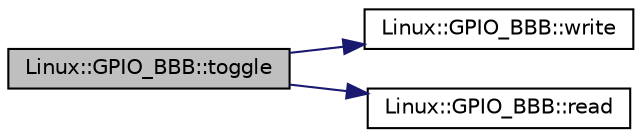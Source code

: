 digraph "Linux::GPIO_BBB::toggle"
{
 // INTERACTIVE_SVG=YES
  edge [fontname="Helvetica",fontsize="10",labelfontname="Helvetica",labelfontsize="10"];
  node [fontname="Helvetica",fontsize="10",shape=record];
  rankdir="LR";
  Node1 [label="Linux::GPIO_BBB::toggle",height=0.2,width=0.4,color="black", fillcolor="grey75", style="filled", fontcolor="black"];
  Node1 -> Node2 [color="midnightblue",fontsize="10",style="solid",fontname="Helvetica"];
  Node2 [label="Linux::GPIO_BBB::write",height=0.2,width=0.4,color="black", fillcolor="white", style="filled",URL="$classLinux_1_1GPIO__BBB.html#a9dca8e447b2afc8bfd63fa287b9f59a7"];
  Node1 -> Node3 [color="midnightblue",fontsize="10",style="solid",fontname="Helvetica"];
  Node3 [label="Linux::GPIO_BBB::read",height=0.2,width=0.4,color="black", fillcolor="white", style="filled",URL="$classLinux_1_1GPIO__BBB.html#a9328df1e33a97ae415eff79fc1ece368"];
}
